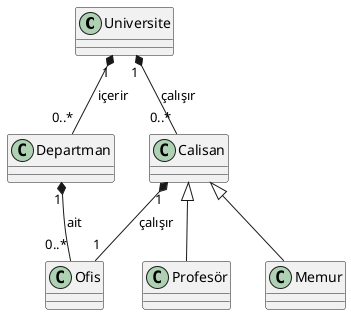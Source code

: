 @startuml

' Üniversite Sınıfı
class Universite {
}

' Ofis Sınıfı
class Ofis {
}

' Departman Sınıfı
class Departman {
}

' Çalışan Sınıfı
class Calisan {
}

' Profesör Sınıfı
class Profesör {
}

' Memur Sınıfı
class Memur {
}

' İlişkiler
Universite "1" *-- "0..*" Departman : içerir
Departman "1" *-- "0..*" Ofis : ait
Universite "1" *-- "0..*" Calisan : çalışır
Calisan "1" *-- "1" Ofis : çalışır
Calisan <|-- Profesör
Calisan <|-- Memur

@enduml
